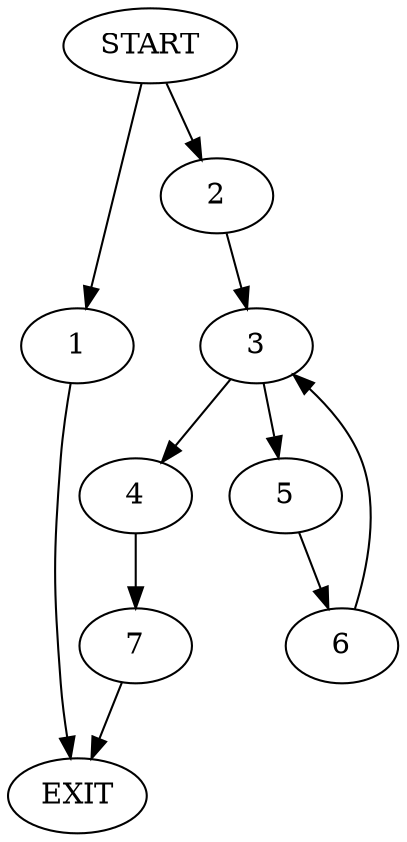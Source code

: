 digraph { 
0 [label="START"];
1;
2;
3;
4;
5;
6;
7;
8[label="EXIT"];
0 -> 1;
0 -> 2;
1 -> 8;
2 -> 3;
3 -> 5;
3 -> 4;
4 -> 7;
5 -> 6;
6 -> 3;
7 -> 8;
}